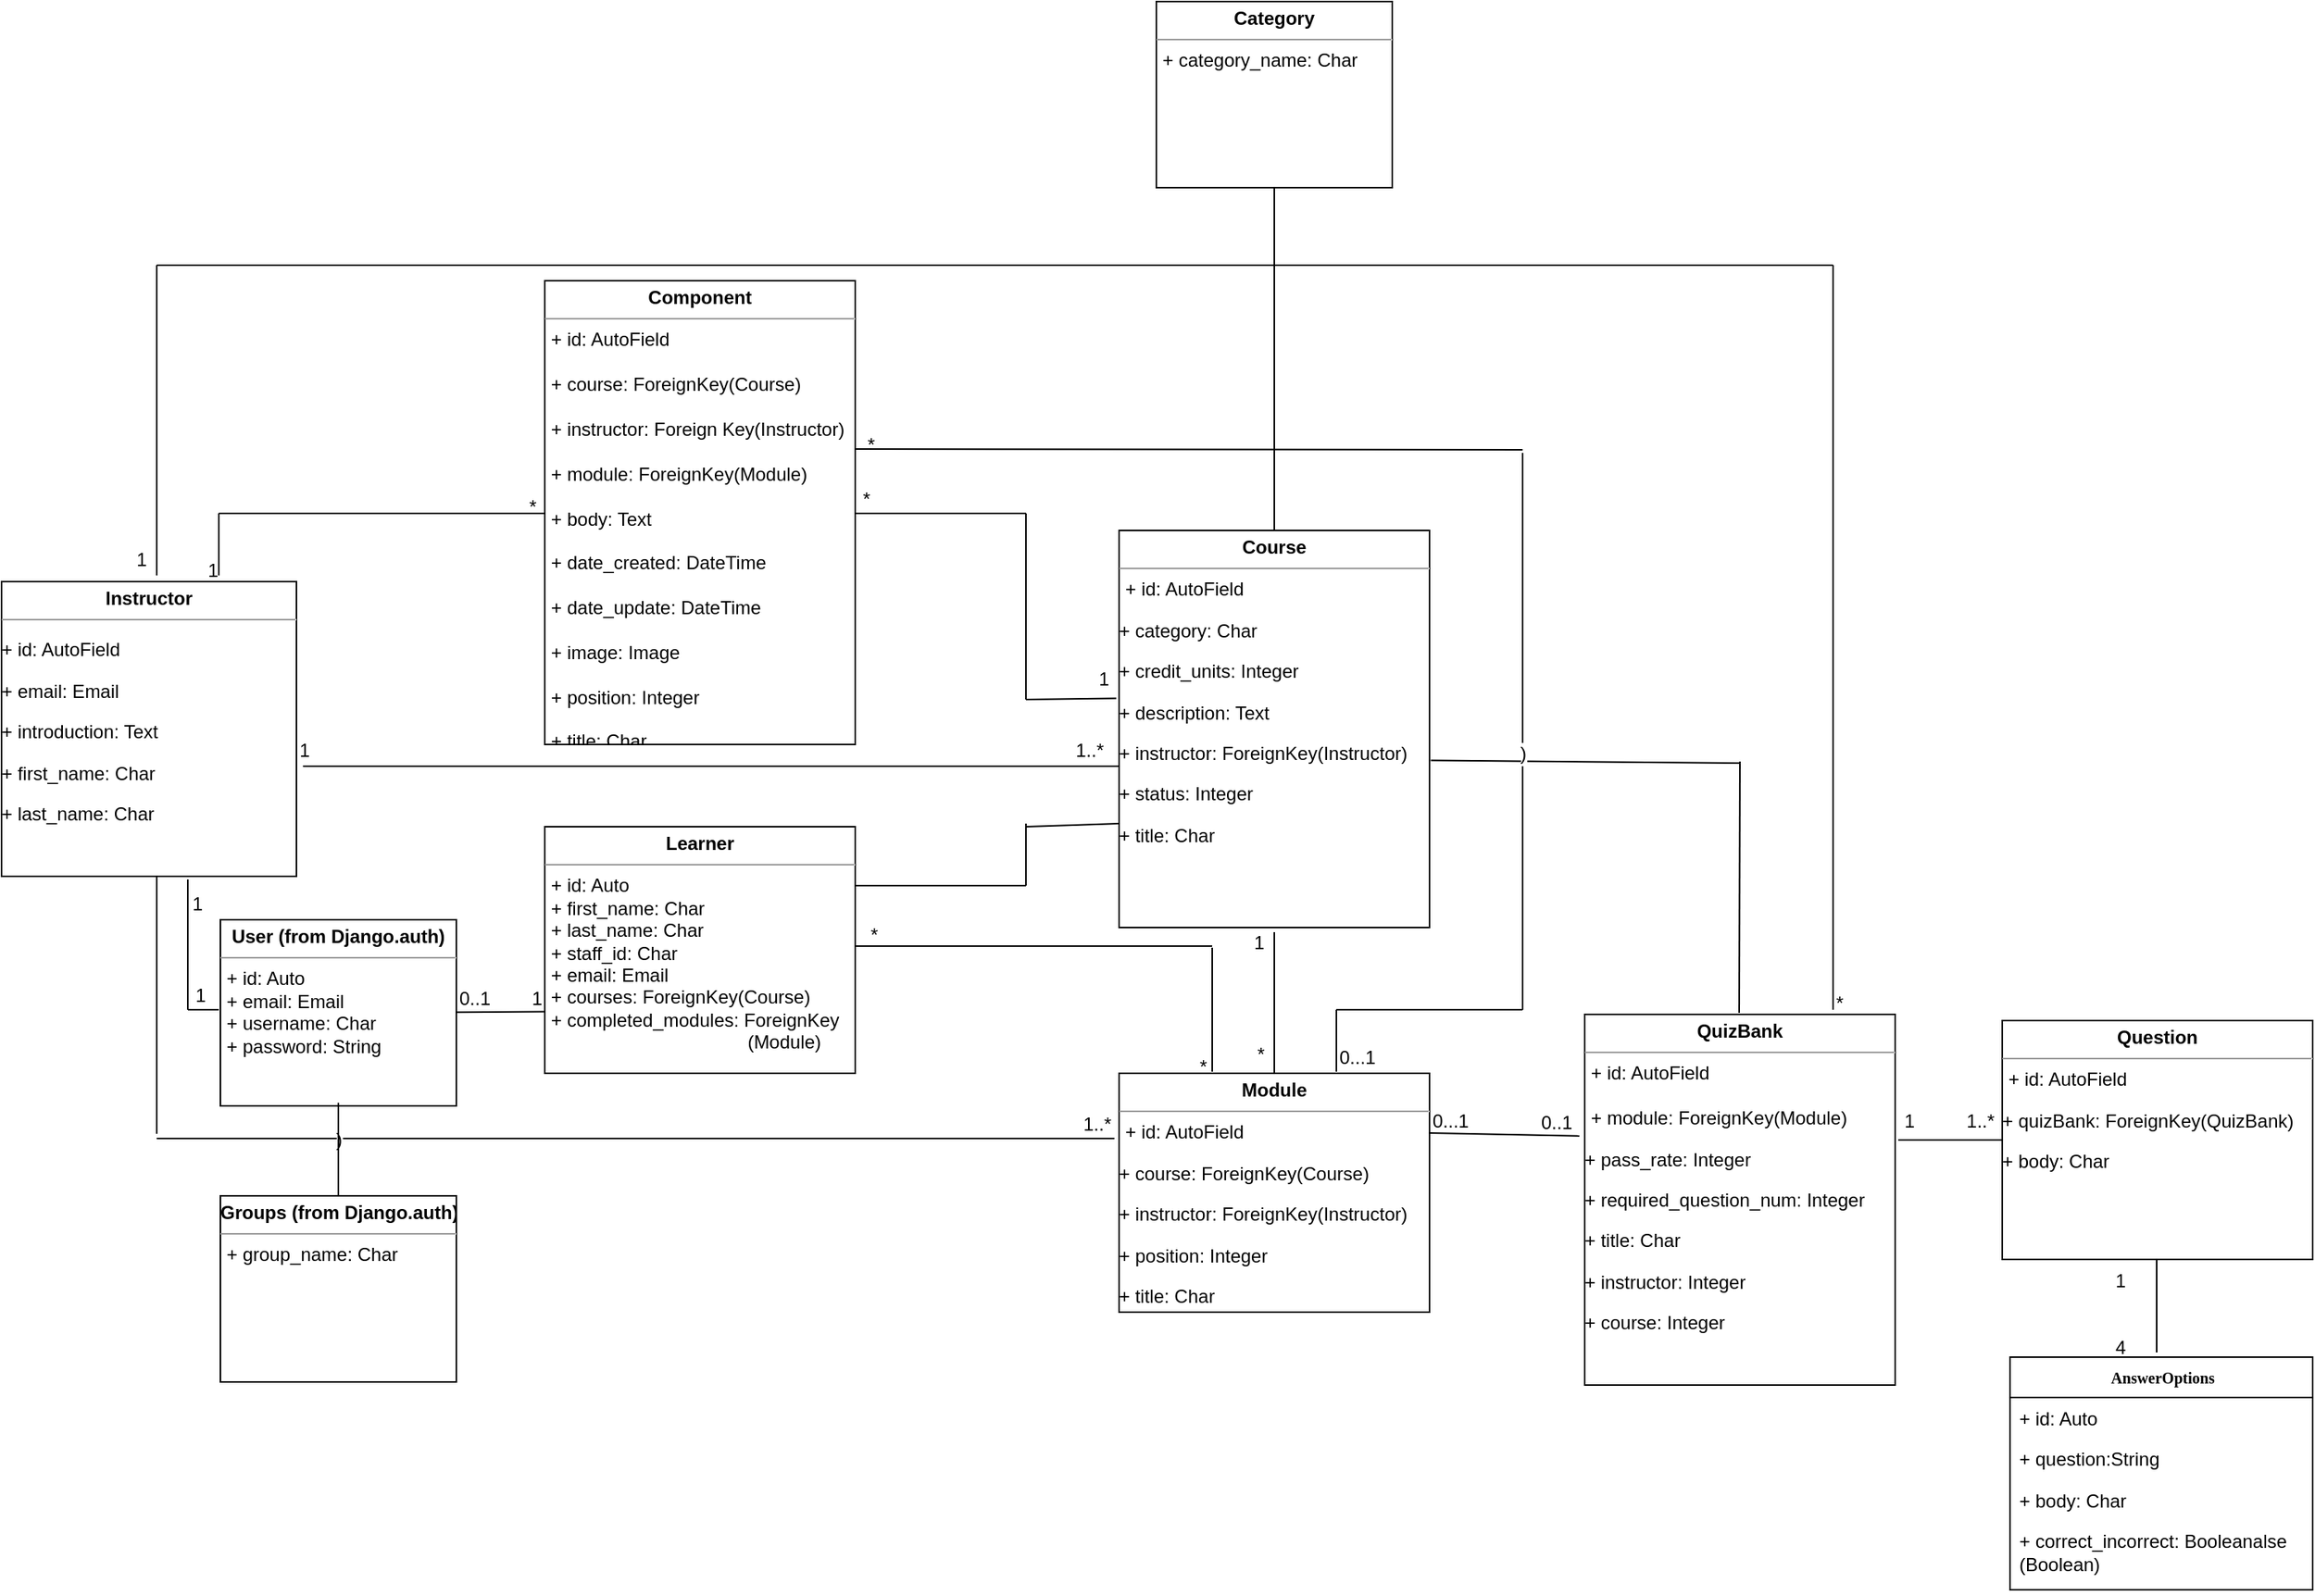 <mxfile version="10.6.3" type="github"><diagram name="Page-1" id="c4acf3e9-155e-7222-9cf6-157b1a14988f"><mxGraphModel dx="2785" dy="1934" grid="1" gridSize="10" guides="1" tooltips="1" connect="1" arrows="0" fold="1" page="1" pageScale="1" pageWidth="850" pageHeight="1100" background="#ffffff" math="0" shadow="0"><root><mxCell id="0"/><mxCell id="1" parent="0"/><mxCell id="17acba5748e5396b-44" value="&lt;b&gt;AnswerOptions&lt;/b&gt;" style="swimlane;html=1;fontStyle=0;childLayout=stackLayout;horizontal=1;startSize=26;fillColor=none;horizontalStack=0;resizeParent=1;resizeLast=0;collapsible=1;marginBottom=0;swimlaneFillColor=#ffffff;rounded=0;shadow=0;comic=0;labelBackgroundColor=none;strokeColor=#000000;strokeWidth=1;fontFamily=Verdana;fontSize=10;fontColor=#000000;align=center;" parent="1" vertex="1"><mxGeometry x="474" y="544" width="195" height="150" as="geometry"/></mxCell><mxCell id="17acba5748e5396b-47" value="&lt;span&gt;+ id: Auto&lt;/span&gt;&lt;p&gt;+ question:String&lt;/p&gt;&lt;p&gt;+ body: Char&lt;/p&gt;&lt;span&gt;+ correct_incorrect: Boolean&lt;/span&gt;alse (Boolean)&lt;br&gt;&lt;br&gt;" style="text;html=1;strokeColor=none;fillColor=none;align=left;verticalAlign=top;spacingLeft=4;spacingRight=4;whiteSpace=wrap;overflow=hidden;rotatable=0;points=[[0,0.5],[1,0.5]];portConstraint=eastwest;" parent="17acba5748e5396b-44" vertex="1"><mxGeometry y="26" width="195" height="124" as="geometry"/></mxCell><mxCell id="5d2195bd80daf111-18" value="&lt;p style=&quot;margin: 0px ; margin-top: 4px ; text-align: center&quot;&gt;&lt;b&gt;Instructor&lt;/b&gt;&lt;/p&gt;&lt;hr size=&quot;1&quot;&gt;&lt;p&gt;+ id: AutoField&lt;/p&gt;&lt;p&gt;&lt;span&gt;+ email: Email&lt;/span&gt;&lt;br&gt;&lt;/p&gt;&lt;p&gt;+ introduction: Text&lt;/p&gt;&lt;p&gt;+ first_name: Char&lt;/p&gt;&lt;p&gt;+ last_name: Char&lt;/p&gt;&lt;p&gt;&lt;br&gt;&lt;/p&gt;" style="verticalAlign=top;align=left;overflow=fill;fontSize=12;fontFamily=Helvetica;html=1;rounded=0;shadow=0;comic=0;labelBackgroundColor=none;strokeColor=#000000;strokeWidth=1;fillColor=#ffffff;" parent="1" vertex="1"><mxGeometry x="-820" y="44" width="190" height="190" as="geometry"/></mxCell><mxCell id="5d2195bd80daf111-19" value="&lt;p style=&quot;margin: 0px ; margin-top: 4px ; text-align: center&quot;&gt;&lt;b&gt;Course&lt;/b&gt;&lt;/p&gt;&lt;hr size=&quot;1&quot;&gt;&lt;p style=&quot;margin: 0px ; margin-left: 4px&quot;&gt;&lt;span&gt;+ id: AutoField&lt;/span&gt;&lt;br&gt;&lt;/p&gt;&lt;p&gt;+ category: Char&lt;/p&gt;&lt;p&gt;+ credit_units: Integer&lt;/p&gt;&lt;p&gt;+ description: Text&lt;/p&gt;&lt;p&gt;+ instructor: ForeignKey(Instructor)&lt;/p&gt;&lt;p&gt;+ status: Integer&lt;/p&gt;&lt;p&gt;+ title: Char&lt;/p&gt;&lt;p&gt;&lt;br&gt;&lt;/p&gt;" style="verticalAlign=top;align=left;overflow=fill;fontSize=12;fontFamily=Helvetica;html=1;rounded=0;shadow=0;comic=0;labelBackgroundColor=none;strokeColor=#000000;strokeWidth=1;fillColor=#ffffff;" parent="1" vertex="1"><mxGeometry x="-100" y="11" width="200" height="256" as="geometry"/></mxCell><mxCell id="5d2195bd80daf111-20" value="&lt;p style=&quot;margin: 0px ; margin-top: 4px ; text-align: center&quot;&gt;&lt;b&gt;Module&lt;/b&gt;&lt;/p&gt;&lt;hr size=&quot;1&quot;&gt;&lt;p style=&quot;margin: 0px ; margin-left: 4px&quot;&gt;&lt;span&gt;+ id: AutoField&lt;/span&gt;&lt;br&gt;&lt;/p&gt;&lt;p&gt;+ course: ForeignKey(Course)&lt;/p&gt;&lt;p&gt;+ instructor: ForeignKey(Instructor)&lt;/p&gt;&lt;p&gt;+ position: Integer&lt;/p&gt;&lt;p&gt;+ title: Char&lt;/p&gt;" style="verticalAlign=top;align=left;overflow=fill;fontSize=12;fontFamily=Helvetica;html=1;rounded=0;shadow=0;comic=0;labelBackgroundColor=none;strokeColor=#000000;strokeWidth=1;fillColor=#ffffff;" parent="1" vertex="1"><mxGeometry x="-100" y="361" width="200" height="154" as="geometry"/></mxCell><mxCell id="73p6VaYsp0p4dILC0Gpj-8" value="&lt;p style=&quot;margin: 0px ; margin-top: 4px ; text-align: center&quot;&gt;&lt;b&gt;Learner&lt;/b&gt;&lt;/p&gt;&lt;hr size=&quot;1&quot;&gt;&lt;p style=&quot;margin: 0px ; margin-left: 4px&quot;&gt;+ id: Auto&lt;/p&gt;&lt;p style=&quot;margin: 0px ; margin-left: 4px&quot;&gt;+ first_name: Char&lt;/p&gt;&lt;p style=&quot;margin: 0px ; margin-left: 4px&quot;&gt;+ last_name: Char&lt;/p&gt;&lt;p style=&quot;margin: 0px ; margin-left: 4px&quot;&gt;+ staff_id: Char&lt;/p&gt;&lt;p style=&quot;margin: 0px ; margin-left: 4px&quot;&gt;+ email: Email&lt;/p&gt;&lt;p style=&quot;margin: 0px ; margin-left: 4px&quot;&gt;+ courses: ForeignKey(Course)&lt;/p&gt;&lt;p style=&quot;margin: 0px ; margin-left: 4px&quot;&gt;+ completed_modules: ForeignKey&lt;/p&gt;&lt;p style=&quot;margin: 0px ; margin-left: 4px&quot;&gt;&amp;nbsp; &amp;nbsp; &amp;nbsp; &amp;nbsp; &amp;nbsp; &amp;nbsp; &amp;nbsp; &amp;nbsp; &amp;nbsp; &amp;nbsp; &amp;nbsp; &amp;nbsp; &amp;nbsp; &amp;nbsp; &amp;nbsp; &amp;nbsp; &amp;nbsp; &amp;nbsp; &amp;nbsp; (Module)&lt;/p&gt;&lt;p style=&quot;margin: 0px ; margin-left: 4px&quot;&gt;&lt;br&gt;&lt;/p&gt;" style="verticalAlign=top;align=left;overflow=fill;fontSize=12;fontFamily=Helvetica;html=1;rounded=0;shadow=0;comic=0;labelBackgroundColor=none;strokeColor=#000000;strokeWidth=1;fillColor=#ffffff;" parent="1" vertex="1"><mxGeometry x="-470" y="202" width="200" height="159" as="geometry"/></mxCell><mxCell id="73p6VaYsp0p4dILC0Gpj-17" value="&lt;p style=&quot;margin: 0px ; margin-top: 4px ; text-align: center&quot;&gt;&lt;b&gt;Component&lt;/b&gt;&lt;/p&gt;&lt;hr size=&quot;1&quot;&gt;&lt;p style=&quot;margin: 0px ; margin-left: 4px&quot;&gt;+ id: AutoField&lt;/p&gt;&lt;p style=&quot;margin: 0px ; margin-left: 4px&quot;&gt;&lt;br&gt;&lt;/p&gt;&lt;p style=&quot;margin: 0px ; margin-left: 4px&quot;&gt;+ course: ForeignKey(Course)&lt;/p&gt;&lt;p style=&quot;margin: 0px ; margin-left: 4px&quot;&gt;&lt;br&gt;&lt;/p&gt;&lt;p style=&quot;margin: 0px ; margin-left: 4px&quot;&gt;+ instructor: Foreign Key(Instructor)&lt;/p&gt;&lt;p style=&quot;margin: 0px ; margin-left: 4px&quot;&gt;&lt;br&gt;&lt;/p&gt;&lt;p style=&quot;margin: 0px ; margin-left: 4px&quot;&gt;+ module: ForeignKey(Module)&lt;/p&gt;&lt;p style=&quot;margin: 0px ; margin-left: 4px&quot;&gt;&lt;br&gt;&lt;/p&gt;&lt;p style=&quot;margin: 0px ; margin-left: 4px&quot;&gt;+ body: Text&lt;/p&gt;&lt;p style=&quot;margin: 0px ; margin-left: 4px&quot;&gt;&lt;br&gt;&lt;/p&gt;&lt;p style=&quot;margin: 0px ; margin-left: 4px&quot;&gt;&lt;span&gt;+ date_created: DateTime&lt;/span&gt;&lt;br&gt;&lt;br&gt;&lt;span&gt;+ date_update: DateTime&lt;/span&gt;&lt;br&gt;&lt;br&gt;&lt;span&gt;+ image: Image&lt;/span&gt;&lt;br&gt;&lt;br&gt;&lt;span&gt;+ position: Integer&lt;/span&gt;&lt;br&gt;&lt;br&gt;&lt;span&gt;+ title: Char&lt;/span&gt;&lt;br&gt;&lt;/p&gt;&lt;p style=&quot;margin: 0px ; margin-left: 4px&quot;&gt;&lt;br&gt;&lt;/p&gt;" style="verticalAlign=top;align=left;overflow=fill;fontSize=12;fontFamily=Helvetica;html=1;rounded=0;shadow=0;comic=0;labelBackgroundColor=none;strokeColor=#000000;strokeWidth=1;fillColor=#ffffff;" parent="1" vertex="1"><mxGeometry x="-470" y="-150" width="200" height="299" as="geometry"/></mxCell><mxCell id="73p6VaYsp0p4dILC0Gpj-36" value="" style="endArrow=none;html=1;entryX=0.008;entryY=1.025;entryDx=0;entryDy=0;entryPerimeter=0;" parent="1" target="73p6VaYsp0p4dILC0Gpj-58" edge="1"><mxGeometry width="50" height="50" relative="1" as="geometry"><mxPoint x="-100" y="163" as="sourcePoint"/><mxPoint x="-130" y="140" as="targetPoint"/></mxGeometry></mxCell><mxCell id="73p6VaYsp0p4dILC0Gpj-42" value="" style="endArrow=none;html=1;entryX=0.5;entryY=0;entryDx=0;entryDy=0;" parent="1" target="5d2195bd80daf111-20" edge="1"><mxGeometry width="50" height="50" relative="1" as="geometry"><mxPoint y="270" as="sourcePoint"/><mxPoint y="320" as="targetPoint"/></mxGeometry></mxCell><mxCell id="4U-fnz68v3BdOzEXyQ1y-12" value="*" style="text;html=1;resizable=0;points=[];align=center;verticalAlign=middle;labelBackgroundColor=#ffffff;" parent="73p6VaYsp0p4dILC0Gpj-42" vertex="1" connectable="0"><mxGeometry x="0.725" y="-9" relative="1" as="geometry"><mxPoint as="offset"/></mxGeometry></mxCell><mxCell id="73p6VaYsp0p4dILC0Gpj-56" value="" style="endArrow=none;html=1;" parent="1" edge="1"><mxGeometry width="50" height="50" relative="1" as="geometry"><mxPoint x="568.5" y="481" as="sourcePoint"/><mxPoint x="568.5" y="541" as="targetPoint"/></mxGeometry></mxCell><mxCell id="73p6VaYsp0p4dILC0Gpj-58" value="1&amp;nbsp; &amp;nbsp; &amp;nbsp; &amp;nbsp; &amp;nbsp; &amp;nbsp; &amp;nbsp; &amp;nbsp; &amp;nbsp; &amp;nbsp; &amp;nbsp; &amp;nbsp; &amp;nbsp; &amp;nbsp; &amp;nbsp; &amp;nbsp; &amp;nbsp; &amp;nbsp; &amp;nbsp; &amp;nbsp; &amp;nbsp; &amp;nbsp; &amp;nbsp; &amp;nbsp; &amp;nbsp; &amp;nbsp; &amp;nbsp; &amp;nbsp; &amp;nbsp; &amp;nbsp; &amp;nbsp; &amp;nbsp; &amp;nbsp; &amp;nbsp; &amp;nbsp; &amp;nbsp; &amp;nbsp; &amp;nbsp; &amp;nbsp; &amp;nbsp; &amp;nbsp; &amp;nbsp; &amp;nbsp; &amp;nbsp; &amp;nbsp; &amp;nbsp; &amp;nbsp; &amp;nbsp; &amp;nbsp; &amp;nbsp; &amp;nbsp; &amp;nbsp; &amp;nbsp; &amp;nbsp; &amp;nbsp; &amp;nbsp; &amp;nbsp; &amp;nbsp; &amp;nbsp; &amp;nbsp; &amp;nbsp; &amp;nbsp; &amp;nbsp; &amp;nbsp; &amp;nbsp; &amp;nbsp; &amp;nbsp; &amp;nbsp; &amp;nbsp; &amp;nbsp; &amp;nbsp; &amp;nbsp; &amp;nbsp; &amp;nbsp; 1..*" style="text;html=1;resizable=0;points=[];autosize=1;align=left;verticalAlign=top;spacingTop=-4;" parent="1" vertex="1"><mxGeometry x="-630" y="142.5" width="530" height="20" as="geometry"/></mxCell><mxCell id="73p6VaYsp0p4dILC0Gpj-65" value="1&lt;br&gt;&lt;br&gt;&lt;br&gt;4&lt;br&gt;" style="text;html=1;resizable=0;points=[];autosize=1;align=left;verticalAlign=top;spacingTop=-4;" parent="1" vertex="1"><mxGeometry x="540" y="485" width="20" height="60" as="geometry"/></mxCell><mxCell id="u-C91kqoGRLDgqvDWzm1-13" value="" style="endArrow=none;html=1;" parent="1" edge="1"><mxGeometry width="50" height="50" relative="1" as="geometry"><mxPoint x="-720" y="40" as="sourcePoint"/><mxPoint x="-720" y="-160" as="targetPoint"/></mxGeometry></mxCell><mxCell id="u-C91kqoGRLDgqvDWzm1-15" value="" style="endArrow=none;html=1;" parent="1" edge="1"><mxGeometry width="50" height="50" relative="1" as="geometry"><mxPoint x="-720" y="-160" as="sourcePoint"/><mxPoint x="360" y="-160" as="targetPoint"/></mxGeometry></mxCell><mxCell id="u-C91kqoGRLDgqvDWzm1-19" value="1" style="text;html=1;resizable=0;points=[];autosize=1;align=left;verticalAlign=top;spacingTop=-4;" parent="1" vertex="1"><mxGeometry x="-735" y="20" width="20" height="20" as="geometry"/></mxCell><mxCell id="u-C91kqoGRLDgqvDWzm1-27" value="" style="endArrow=none;html=1;" parent="1" edge="1"><mxGeometry width="50" height="50" relative="1" as="geometry"><mxPoint x="-720" y="403" as="sourcePoint"/><mxPoint x="-103" y="403" as="targetPoint"/></mxGeometry></mxCell><mxCell id="kXkIxPdt5n-n3XPnClCI-19" value=")" style="text;html=1;resizable=0;points=[];align=center;verticalAlign=middle;labelBackgroundColor=#ffffff;" parent="u-C91kqoGRLDgqvDWzm1-27" vertex="1" connectable="0"><mxGeometry x="-0.588" y="1" relative="1" as="geometry"><mxPoint x="-10" y="2" as="offset"/></mxGeometry></mxCell><mxCell id="u-C91kqoGRLDgqvDWzm1-29" value="" style="endArrow=none;html=1;" parent="1" edge="1"><mxGeometry width="50" height="50" relative="1" as="geometry"><mxPoint x="-720" y="400" as="sourcePoint"/><mxPoint x="-720" y="234" as="targetPoint"/></mxGeometry></mxCell><mxCell id="u-C91kqoGRLDgqvDWzm1-31" value="1..*" style="text;html=1;resizable=0;points=[];autosize=1;align=left;verticalAlign=top;spacingTop=-4;" parent="1" vertex="1"><mxGeometry x="-125" y="384" width="30" height="20" as="geometry"/></mxCell><mxCell id="CTXdsXMqhN7La2ZQ8e4e-4" value="&lt;p style=&quot;margin: 0px ; margin-top: 4px ; text-align: center&quot;&gt;&lt;b&gt;Question&lt;/b&gt;&lt;/p&gt;&lt;hr size=&quot;1&quot;&gt;&lt;p style=&quot;margin: 0px ; margin-left: 4px&quot;&gt;&lt;span&gt;+ id: AutoField&lt;/span&gt;&lt;br&gt;&lt;/p&gt;&lt;p&gt;+ quizBank: ForeignKey(QuizBank)&lt;/p&gt;&lt;p&gt;+ body: Char&lt;/p&gt;" style="verticalAlign=top;align=left;overflow=fill;fontSize=12;fontFamily=Helvetica;html=1;rounded=0;shadow=0;comic=0;labelBackgroundColor=none;strokeColor=#000000;strokeWidth=1;fillColor=#ffffff;" parent="1" vertex="1"><mxGeometry x="469" y="327" width="200" height="154" as="geometry"/></mxCell><mxCell id="CTXdsXMqhN7La2ZQ8e4e-5" value="&lt;p style=&quot;text-align: center ; margin: 4px 0px 0px&quot;&gt;&lt;b&gt;QuizBank&lt;/b&gt;&lt;/p&gt;&lt;hr size=&quot;1&quot; style=&quot;text-align: left&quot;&gt;&lt;p style=&quot;text-align: left ; margin: 0px 0px 0px 4px&quot;&gt;&lt;span&gt;+ id: AutoField&lt;/span&gt;&lt;br&gt;&lt;/p&gt;&lt;p style=&quot;text-align: left ; margin: 0px 0px 0px 4px&quot;&gt;&lt;span&gt;&lt;br&gt;&lt;/span&gt;&lt;/p&gt;&lt;p style=&quot;text-align: left ; margin: 0px 0px 0px 4px&quot;&gt;&lt;span&gt;+ module: ForeignKey(Module)&lt;/span&gt;&lt;br&gt;&lt;/p&gt;&lt;p style=&quot;text-align: left&quot;&gt;+ pass_rate: Integer&lt;/p&gt;&lt;p style=&quot;text-align: left&quot;&gt;+ required_question_num: Integer&lt;/p&gt;&lt;p style=&quot;text-align: left&quot;&gt;+ title: Char&lt;/p&gt;&lt;p style=&quot;text-align: left&quot;&gt;+ instructor: Integer&lt;/p&gt;&lt;p style=&quot;text-align: left&quot;&gt;+ course: Integer&lt;/p&gt;" style="verticalAlign=top;align=left;overflow=fill;fontSize=12;fontFamily=Helvetica;html=1;rounded=0;shadow=0;comic=0;labelBackgroundColor=none;strokeColor=#000000;strokeWidth=1;fillColor=#ffffff;" parent="1" vertex="1"><mxGeometry x="200" y="323" width="200" height="239" as="geometry"/></mxCell><mxCell id="4U-fnz68v3BdOzEXyQ1y-1" value="" style="endArrow=none;html=1;" parent="1" edge="1"><mxGeometry width="50" height="50" relative="1" as="geometry"><mxPoint x="-680" y="40" as="sourcePoint"/><mxPoint x="-680" as="targetPoint"/></mxGeometry></mxCell><mxCell id="4U-fnz68v3BdOzEXyQ1y-2" value="" style="endArrow=none;html=1;" parent="1" edge="1"><mxGeometry width="50" height="50" relative="1" as="geometry"><mxPoint x="-680" as="sourcePoint"/><mxPoint x="-470" as="targetPoint"/></mxGeometry></mxCell><mxCell id="4U-fnz68v3BdOzEXyQ1y-3" value="" style="endArrow=none;html=1;" parent="1" edge="1"><mxGeometry width="50" height="50" relative="1" as="geometry"><mxPoint x="-270" as="sourcePoint"/><mxPoint x="-160" as="targetPoint"/></mxGeometry></mxCell><mxCell id="4U-fnz68v3BdOzEXyQ1y-4" value="" style="endArrow=none;html=1;" parent="1" edge="1"><mxGeometry width="50" height="50" relative="1" as="geometry"><mxPoint x="-160" y="120" as="sourcePoint"/><mxPoint x="-160" as="targetPoint"/></mxGeometry></mxCell><mxCell id="4U-fnz68v3BdOzEXyQ1y-7" value="" style="endArrow=none;html=1;" parent="1" edge="1"><mxGeometry width="50" height="50" relative="1" as="geometry"><mxPoint x="-40" y="360" as="sourcePoint"/><mxPoint x="-40" y="280" as="targetPoint"/></mxGeometry></mxCell><mxCell id="4U-fnz68v3BdOzEXyQ1y-8" value="" style="endArrow=none;html=1;" parent="1" edge="1"><mxGeometry width="50" height="50" relative="1" as="geometry"><mxPoint x="-270" y="279" as="sourcePoint"/><mxPoint x="-40" y="279" as="targetPoint"/></mxGeometry></mxCell><mxCell id="4U-fnz68v3BdOzEXyQ1y-9" value="*" style="text;html=1;resizable=0;points=[];autosize=1;align=left;verticalAlign=top;spacingTop=-4;" parent="1" vertex="1"><mxGeometry x="-262" y="262" width="20" height="20" as="geometry"/></mxCell><mxCell id="4U-fnz68v3BdOzEXyQ1y-10" value="*" style="text;html=1;resizable=0;points=[];autosize=1;align=left;verticalAlign=top;spacingTop=-4;" parent="1" vertex="1"><mxGeometry x="-50" y="347" width="20" height="20" as="geometry"/></mxCell><mxCell id="4U-fnz68v3BdOzEXyQ1y-11" value="1" style="text;html=1;resizable=0;points=[];autosize=1;align=left;verticalAlign=top;spacingTop=-4;" parent="1" vertex="1"><mxGeometry x="-15" y="267" width="20" height="20" as="geometry"/></mxCell><mxCell id="4U-fnz68v3BdOzEXyQ1y-13" value="" style="endArrow=none;html=1;" parent="1" edge="1"><mxGeometry width="50" height="50" relative="1" as="geometry"><mxPoint x="-270" y="240" as="sourcePoint"/><mxPoint x="-160" y="240" as="targetPoint"/></mxGeometry></mxCell><mxCell id="4U-fnz68v3BdOzEXyQ1y-14" value="" style="endArrow=none;html=1;" parent="1" edge="1"><mxGeometry width="50" height="50" relative="1" as="geometry"><mxPoint x="-160" y="240" as="sourcePoint"/><mxPoint x="-160" y="200" as="targetPoint"/></mxGeometry></mxCell><mxCell id="4U-fnz68v3BdOzEXyQ1y-15" value="" style="endArrow=none;html=1;" parent="1" edge="1"><mxGeometry width="50" height="50" relative="1" as="geometry"><mxPoint x="-160" y="202" as="sourcePoint"/><mxPoint x="-100" y="200" as="targetPoint"/></mxGeometry></mxCell><mxCell id="4U-fnz68v3BdOzEXyQ1y-16" value="" style="endArrow=none;html=1;entryX=-0.009;entryY=0.423;entryDx=0;entryDy=0;entryPerimeter=0;" parent="1" target="5d2195bd80daf111-19" edge="1"><mxGeometry width="50" height="50" relative="1" as="geometry"><mxPoint x="-160" y="120" as="sourcePoint"/><mxPoint x="-110" y="100" as="targetPoint"/></mxGeometry></mxCell><mxCell id="4U-fnz68v3BdOzEXyQ1y-18" value="" style="endArrow=none;html=1;exitX=1.004;exitY=0.579;exitDx=0;exitDy=0;exitPerimeter=0;" parent="1" source="5d2195bd80daf111-19" edge="1"><mxGeometry width="50" height="50" relative="1" as="geometry"><mxPoint x="120" y="190" as="sourcePoint"/><mxPoint x="300" y="161" as="targetPoint"/></mxGeometry></mxCell><mxCell id="2PDRAC27qVhLCQ2M14-U-1" value="*" style="text;html=1;resizable=0;points=[];autosize=1;align=left;verticalAlign=top;spacingTop=-4;" parent="1" vertex="1"><mxGeometry x="-267" y="-19" width="20" height="20" as="geometry"/></mxCell><mxCell id="2PDRAC27qVhLCQ2M14-U-2" value="1" style="text;html=1;resizable=0;points=[];autosize=1;align=left;verticalAlign=top;spacingTop=-4;" parent="1" vertex="1"><mxGeometry x="-115" y="97" width="20" height="20" as="geometry"/></mxCell><mxCell id="2PDRAC27qVhLCQ2M14-U-3" value="1" style="text;html=1;resizable=0;points=[];autosize=1;align=left;verticalAlign=top;spacingTop=-4;" parent="1" vertex="1"><mxGeometry x="-689" y="27" width="20" height="20" as="geometry"/></mxCell><mxCell id="2PDRAC27qVhLCQ2M14-U-4" value="*" style="text;html=1;resizable=0;points=[];autosize=1;align=left;verticalAlign=top;spacingTop=-4;" parent="1" vertex="1"><mxGeometry x="-482" y="-14" width="20" height="20" as="geometry"/></mxCell><mxCell id="2PDRAC27qVhLCQ2M14-U-5" value="&lt;p style=&quot;margin: 0px ; margin-top: 4px ; text-align: center&quot;&gt;&lt;b&gt;User (from Django.auth)&lt;/b&gt;&lt;/p&gt;&lt;hr size=&quot;1&quot;&gt;&lt;p style=&quot;margin: 0px ; margin-left: 4px&quot;&gt;&lt;span&gt;+ id: Auto&lt;/span&gt;&lt;/p&gt;&lt;p style=&quot;margin: 0px ; margin-left: 4px&quot;&gt;&lt;span&gt;+ email: Email&lt;/span&gt;&lt;/p&gt;&lt;p style=&quot;margin: 0px ; margin-left: 4px&quot;&gt;&lt;span&gt;+ username: Char&lt;/span&gt;&lt;/p&gt;&lt;p style=&quot;margin: 0px ; margin-left: 4px&quot;&gt;&lt;span&gt;+ password: String&lt;/span&gt;&lt;/p&gt;&lt;p style=&quot;margin: 0px ; margin-left: 4px&quot;&gt;&lt;span&gt;&lt;br&gt;&lt;/span&gt;&lt;/p&gt;&lt;p style=&quot;margin: 0px ; margin-left: 4px&quot;&gt;&lt;br&gt;&lt;/p&gt;&lt;p style=&quot;margin: 0px ; margin-left: 4px&quot;&gt;&lt;span&gt;&lt;br&gt;&lt;/span&gt;&lt;/p&gt;&lt;p&gt;&lt;br&gt;&lt;/p&gt;" style="verticalAlign=top;align=left;overflow=fill;fontSize=12;fontFamily=Helvetica;html=1;rounded=0;shadow=0;comic=0;labelBackgroundColor=none;strokeColor=#000000;strokeWidth=1;fillColor=#ffffff;" parent="1" vertex="1"><mxGeometry x="-679" y="262" width="152" height="120" as="geometry"/></mxCell><mxCell id="2PDRAC27qVhLCQ2M14-U-6" value="" style="endArrow=none;html=1;" parent="1" edge="1"><mxGeometry width="50" height="50" relative="1" as="geometry"><mxPoint x="-700" y="320" as="sourcePoint"/><mxPoint x="-700" y="236" as="targetPoint"/><Array as="points"/></mxGeometry></mxCell><mxCell id="2PDRAC27qVhLCQ2M14-U-7" value="" style="endArrow=none;html=1;" parent="1" edge="1"><mxGeometry width="50" height="50" relative="1" as="geometry"><mxPoint x="-700" y="320" as="sourcePoint"/><mxPoint x="-680" y="320" as="targetPoint"/></mxGeometry></mxCell><mxCell id="2PDRAC27qVhLCQ2M14-U-8" value="" style="endArrow=none;html=1;entryX=0;entryY=0.75;entryDx=0;entryDy=0;" parent="1" source="2PDRAC27qVhLCQ2M14-U-5" target="73p6VaYsp0p4dILC0Gpj-8" edge="1"><mxGeometry width="50" height="50" relative="1" as="geometry"><mxPoint x="-527" y="372" as="sourcePoint"/><mxPoint x="-480" y="322" as="targetPoint"/></mxGeometry></mxCell><mxCell id="2PDRAC27qVhLCQ2M14-U-10" value="" style="endArrow=none;html=1;" parent="1" edge="1"><mxGeometry width="50" height="50" relative="1" as="geometry"><mxPoint x="299.5" y="322" as="sourcePoint"/><mxPoint x="300" y="160" as="targetPoint"/></mxGeometry></mxCell><mxCell id="h-tPOEStnvo_xsJ45Gy_-1" value="" style="endArrow=none;html=1;exitX=1;exitY=0.363;exitDx=0;exitDy=0;exitPerimeter=0;" parent="1" source="73p6VaYsp0p4dILC0Gpj-17" edge="1"><mxGeometry width="50" height="50" relative="1" as="geometry"><mxPoint x="-260" y="-40" as="sourcePoint"/><mxPoint x="160" y="-41" as="targetPoint"/></mxGeometry></mxCell><mxCell id="h-tPOEStnvo_xsJ45Gy_-2" value="" style="endArrow=none;html=1;" parent="1" edge="1"><mxGeometry width="50" height="50" relative="1" as="geometry"><mxPoint x="160" y="320" as="sourcePoint"/><mxPoint x="160" y="-39" as="targetPoint"/></mxGeometry></mxCell><mxCell id="h-tPOEStnvo_xsJ45Gy_-6" value=")" style="text;html=1;resizable=0;points=[];align=center;verticalAlign=middle;labelBackgroundColor=#ffffff;" parent="h-tPOEStnvo_xsJ45Gy_-2" vertex="1" connectable="0"><mxGeometry x="-0.082" relative="1" as="geometry"><mxPoint as="offset"/></mxGeometry></mxCell><mxCell id="h-tPOEStnvo_xsJ45Gy_-4" value="" style="endArrow=none;html=1;" parent="1" edge="1"><mxGeometry width="50" height="50" relative="1" as="geometry"><mxPoint x="40" y="320" as="sourcePoint"/><mxPoint x="160" y="320" as="targetPoint"/></mxGeometry></mxCell><mxCell id="h-tPOEStnvo_xsJ45Gy_-5" value="" style="endArrow=none;html=1;" parent="1" edge="1"><mxGeometry width="50" height="50" relative="1" as="geometry"><mxPoint x="40" y="360" as="sourcePoint"/><mxPoint x="40" y="320" as="targetPoint"/></mxGeometry></mxCell><mxCell id="kXkIxPdt5n-n3XPnClCI-1" value="&lt;p style=&quot;margin: 0px ; margin-top: 4px ; text-align: center&quot;&gt;&lt;b&gt;Groups (from Django.auth)&lt;/b&gt;&lt;/p&gt;&lt;hr size=&quot;1&quot;&gt;&lt;p style=&quot;margin: 0px ; margin-left: 4px&quot;&gt;&lt;span&gt;+ group_name: Char&lt;/span&gt;&lt;/p&gt;&lt;p style=&quot;margin: 0px ; margin-left: 4px&quot;&gt;&lt;span&gt;&lt;br&gt;&lt;/span&gt;&lt;/p&gt;&lt;p&gt;&lt;br&gt;&lt;/p&gt;" style="verticalAlign=top;align=left;overflow=fill;fontSize=12;fontFamily=Helvetica;html=1;rounded=0;shadow=0;comic=0;labelBackgroundColor=none;strokeColor=#000000;strokeWidth=1;fillColor=#ffffff;" parent="1" vertex="1"><mxGeometry x="-679" y="440" width="152" height="120" as="geometry"/></mxCell><mxCell id="kXkIxPdt5n-n3XPnClCI-2" value="" style="endArrow=none;html=1;" parent="1" source="kXkIxPdt5n-n3XPnClCI-1" edge="1"><mxGeometry width="50" height="50" relative="1" as="geometry"><mxPoint x="-603" y="419.289" as="sourcePoint"/><mxPoint x="-603" y="380" as="targetPoint"/></mxGeometry></mxCell><mxCell id="kXkIxPdt5n-n3XPnClCI-5" value="0..1&amp;nbsp; &amp;nbsp; &amp;nbsp; &amp;nbsp; 1" style="text;html=1;resizable=0;points=[];autosize=1;align=left;verticalAlign=top;spacingTop=-4;" parent="1" vertex="1"><mxGeometry x="-527" y="303" width="70" height="20" as="geometry"/></mxCell><mxCell id="kXkIxPdt5n-n3XPnClCI-9" value="1" style="text;html=1;resizable=0;points=[];autosize=1;align=left;verticalAlign=top;spacingTop=-4;" parent="1" vertex="1"><mxGeometry x="-697" y="301" width="20" height="20" as="geometry"/></mxCell><mxCell id="kXkIxPdt5n-n3XPnClCI-10" value="1" style="text;html=1;resizable=0;points=[];autosize=1;align=left;verticalAlign=top;spacingTop=-4;" parent="1" vertex="1"><mxGeometry x="-699" y="242" width="20" height="20" as="geometry"/></mxCell><mxCell id="kXkIxPdt5n-n3XPnClCI-25" value="" style="endArrow=none;html=1;" parent="1" edge="1"><mxGeometry width="50" height="50" relative="1" as="geometry"><mxPoint x="360" y="320" as="sourcePoint"/><mxPoint x="360" y="-160" as="targetPoint"/></mxGeometry></mxCell><mxCell id="kXkIxPdt5n-n3XPnClCI-26" value="*" style="text;html=1;resizable=0;points=[];autosize=1;align=left;verticalAlign=top;spacingTop=-4;" parent="1" vertex="1"><mxGeometry x="360" y="306" width="20" height="20" as="geometry"/></mxCell><mxCell id="kXkIxPdt5n-n3XPnClCI-29" value="1&amp;nbsp; &amp;nbsp; &amp;nbsp; &amp;nbsp; &amp;nbsp; 1..*" style="text;html=1;resizable=0;points=[];autosize=1;align=left;verticalAlign=top;spacingTop=-4;" parent="1" vertex="1"><mxGeometry x="404" y="382" width="70" height="20" as="geometry"/></mxCell><mxCell id="kXkIxPdt5n-n3XPnClCI-32" value="" style="endArrow=none;html=1;exitX=1;exitY=0.25;exitDx=0;exitDy=0;entryX=-0.017;entryY=0.328;entryDx=0;entryDy=0;entryPerimeter=0;" parent="1" source="5d2195bd80daf111-20" target="CTXdsXMqhN7La2ZQ8e4e-5" edge="1"><mxGeometry width="50" height="50" relative="1" as="geometry"><mxPoint x="120" y="420" as="sourcePoint"/><mxPoint x="180" y="420" as="targetPoint"/></mxGeometry></mxCell><mxCell id="kXkIxPdt5n-n3XPnClCI-33" value="" style="endArrow=none;html=1;entryX=0;entryY=0.5;entryDx=0;entryDy=0;" parent="1" target="CTXdsXMqhN7La2ZQ8e4e-4" edge="1"><mxGeometry width="50" height="50" relative="1" as="geometry"><mxPoint x="402" y="404" as="sourcePoint"/><mxPoint x="460" y="400" as="targetPoint"/></mxGeometry></mxCell><mxCell id="kXkIxPdt5n-n3XPnClCI-34" value="0...1" style="text;html=1;resizable=0;points=[];autosize=1;align=left;verticalAlign=top;spacingTop=-4;" parent="1" vertex="1"><mxGeometry x="100" y="382" width="40" height="20" as="geometry"/></mxCell><mxCell id="kXkIxPdt5n-n3XPnClCI-35" value="0..1" style="text;html=1;resizable=0;points=[];autosize=1;align=left;verticalAlign=top;spacingTop=-4;" parent="1" vertex="1"><mxGeometry x="170" y="383" width="40" height="20" as="geometry"/></mxCell><mxCell id="kXkIxPdt5n-n3XPnClCI-36" value="*" style="text;html=1;resizable=0;points=[];autosize=1;align=left;verticalAlign=top;spacingTop=-4;" parent="1" vertex="1"><mxGeometry x="-264" y="-54" width="20" height="20" as="geometry"/></mxCell><mxCell id="kXkIxPdt5n-n3XPnClCI-37" value="0...1" style="text;html=1;resizable=0;points=[];autosize=1;align=left;verticalAlign=top;spacingTop=-4;" parent="1" vertex="1"><mxGeometry x="40" y="341" width="40" height="20" as="geometry"/></mxCell><mxCell id="7qHHUkNV2OLXbehmG9Rn-1" value="" style="endArrow=none;html=1;exitX=0.5;exitY=0;exitDx=0;exitDy=0;" edge="1" parent="1" source="5d2195bd80daf111-19"><mxGeometry width="50" height="50" relative="1" as="geometry"><mxPoint x="-10" y="-190" as="sourcePoint"/><mxPoint y="-240" as="targetPoint"/></mxGeometry></mxCell><mxCell id="7qHHUkNV2OLXbehmG9Rn-2" value="&lt;p style=&quot;margin: 0px ; margin-top: 4px ; text-align: center&quot;&gt;&lt;b&gt;Category&lt;/b&gt;&lt;/p&gt;&lt;hr size=&quot;1&quot;&gt;&lt;p style=&quot;margin: 0px ; margin-left: 4px&quot;&gt;&lt;span&gt;+ category_name: Char&lt;/span&gt;&lt;/p&gt;&lt;p style=&quot;margin: 0px ; margin-left: 4px&quot;&gt;&lt;span&gt;&lt;br&gt;&lt;/span&gt;&lt;/p&gt;&lt;p style=&quot;margin: 0px ; margin-left: 4px&quot;&gt;&lt;br&gt;&lt;/p&gt;&lt;p style=&quot;margin: 0px ; margin-left: 4px&quot;&gt;&lt;span&gt;&lt;br&gt;&lt;/span&gt;&lt;/p&gt;&lt;p&gt;&lt;br&gt;&lt;/p&gt;" style="verticalAlign=top;align=left;overflow=fill;fontSize=12;fontFamily=Helvetica;html=1;rounded=0;shadow=0;comic=0;labelBackgroundColor=none;strokeColor=#000000;strokeWidth=1;fillColor=#ffffff;" vertex="1" parent="1"><mxGeometry x="-76" y="-330" width="152" height="120" as="geometry"/></mxCell></root></mxGraphModel></diagram></mxfile>
